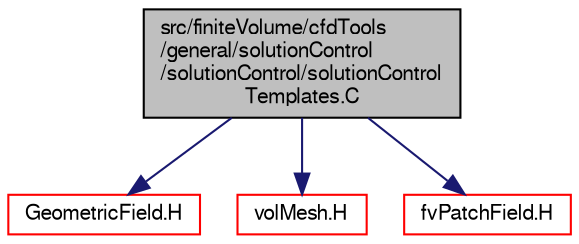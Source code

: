 digraph "src/finiteVolume/cfdTools/general/solutionControl/solutionControl/solutionControlTemplates.C"
{
  bgcolor="transparent";
  edge [fontname="FreeSans",fontsize="10",labelfontname="FreeSans",labelfontsize="10"];
  node [fontname="FreeSans",fontsize="10",shape=record];
  Node0 [label="src/finiteVolume/cfdTools\l/general/solutionControl\l/solutionControl/solutionControl\lTemplates.C",height=0.2,width=0.4,color="black", fillcolor="grey75", style="filled", fontcolor="black"];
  Node0 -> Node1 [color="midnightblue",fontsize="10",style="solid",fontname="FreeSans"];
  Node1 [label="GeometricField.H",height=0.2,width=0.4,color="red",URL="$a09809.html"];
  Node0 -> Node153 [color="midnightblue",fontsize="10",style="solid",fontname="FreeSans"];
  Node153 [label="volMesh.H",height=0.2,width=0.4,color="red",URL="$a04346.html"];
  Node0 -> Node289 [color="midnightblue",fontsize="10",style="solid",fontname="FreeSans"];
  Node289 [label="fvPatchField.H",height=0.2,width=0.4,color="red",URL="$a02465.html"];
}
